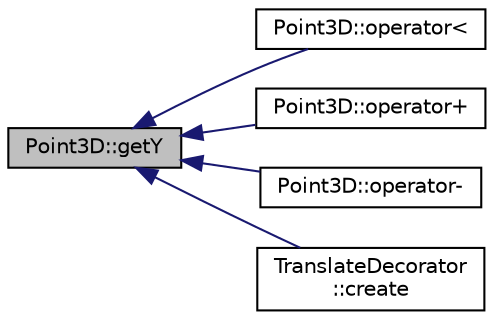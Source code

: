 digraph "Point3D::getY"
{
  edge [fontname="Helvetica",fontsize="10",labelfontname="Helvetica",labelfontsize="10"];
  node [fontname="Helvetica",fontsize="10",shape=record];
  rankdir="LR";
  Node1 [label="Point3D::getY",height=0.2,width=0.4,color="black", fillcolor="grey75", style="filled" fontcolor="black"];
  Node1 -> Node2 [dir="back",color="midnightblue",fontsize="10",style="solid",fontname="Helvetica"];
  Node2 [label="Point3D::operator\<",height=0.2,width=0.4,color="black", fillcolor="white", style="filled",URL="$classPoint3D.html#a6b4f3bf62f384fbc55d7260a61b68d5f"];
  Node1 -> Node3 [dir="back",color="midnightblue",fontsize="10",style="solid",fontname="Helvetica"];
  Node3 [label="Point3D::operator+",height=0.2,width=0.4,color="black", fillcolor="white", style="filled",URL="$classPoint3D.html#aace0be0d5f96f2b590c4779d6fa69ad0",tooltip="Default plus operator."];
  Node1 -> Node4 [dir="back",color="midnightblue",fontsize="10",style="solid",fontname="Helvetica"];
  Node4 [label="Point3D::operator-",height=0.2,width=0.4,color="black", fillcolor="white", style="filled",URL="$classPoint3D.html#a3b660ccc8fc416be800d8ff796a82712",tooltip="Default minus operator."];
  Node1 -> Node5 [dir="back",color="midnightblue",fontsize="10",style="solid",fontname="Helvetica"];
  Node5 [label="TranslateDecorator\l::create",height=0.2,width=0.4,color="black", fillcolor="white", style="filled",URL="$classTranslateDecorator.html#ac1f7b9d2640cb5576a517c0337d4a1dd",tooltip="Default factory method."];
}
